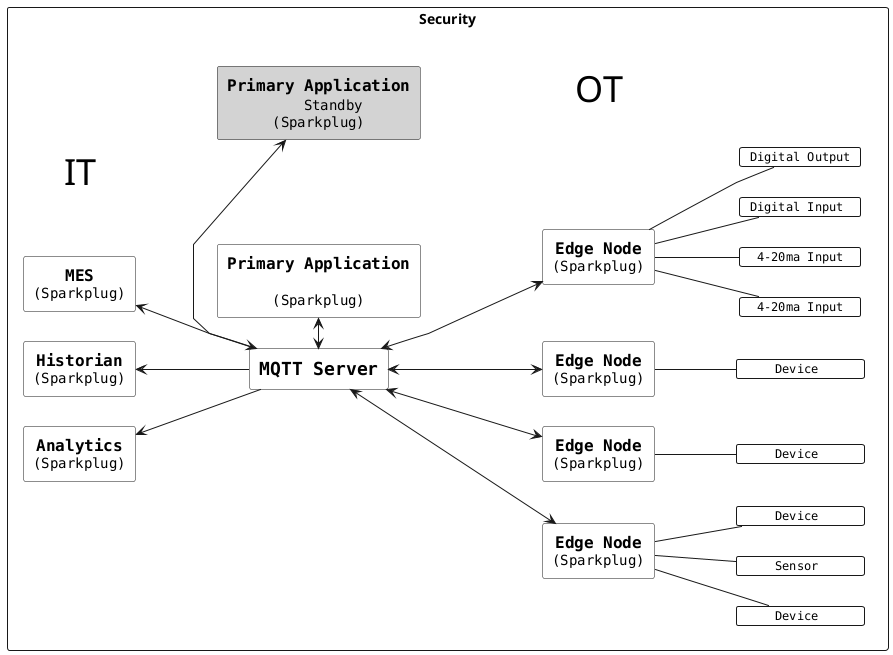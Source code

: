 @startuml
/'
 ' The "left to right direction" directive below changes how the engine renders the diagram. 
 '  
 ' Since the default layout is "top to bottom", we need to specify directions that take into account
 ' the global change in orientation. So, below, "right" means "up" and "up" means "left".
 '
 ' The order of the associations also influences the rendering order.
 '
 ' Unfortunately, the AsciiDoctor PlantUML plugin dfoes not invoke the PlantUMP pre-processor.
 ' The consequence is that we have lots of redundant markup instead of clean procedures below.
 '/
left to right direction 
hide stereotype
skinparam linetype polyline
skinparam nodesep 30
skinparam ranksep 40
skinparam defaultTextAlignment center
skinparam monochrome true

skinparam rectangle {
	BackgroundColor #white
}

skinparam rectangle<<standby>> {
	BackgroundColor #lightgrey
}

skinparam rectangle<<textBlock>> {
	BackgroundColor #white
	BorderThickness 0
	BorderColor transparent
	FontSize 36
	Shadowing false
}

skinparam rectangle<<spacer>> {
	BackgroundColor #white
	FontColor #white
	BorderThickness 0
	BorderColor transparent
	FontSize 36
	Shadowing 0.0
}


skinparam card {
	BackgroundColor #white
    FontSize 12
    BorderThickness 1
    Padding 0
}

skinparam package {
    Style rectangle
}


package "Security" {

	together {
		rectangle SCADA [
			===""Primary Application""
	    	"" ""
			""(Sparkplug)""
		]
		rectangle SCADAStandby<<standby>> [
			===""Primary Application""
	    	""Standby""
			""(Sparkplug)""
		]
		rectangle MQTTServer [
			==""MQTT Server""
		] 
	}
	
	together {
		rectangle MES [
		===""MES""
		""(Sparkplug)""
		]
		rectangle Historian [
		===""Historian""
		""(Sparkplug)""
		]
		rectangle Analytics [
		===""Analytics""
		""(Sparkplug)""
		]
	}
	
	together {
		rectangle Node1 [
		===""Edge Node""
		""(Sparkplug)""
		]
		
		card Node1Device1 [
			""    Device     ""
		]
		card Node1Sensor1 [
			""    Sensor     ""
		]
		card Node1Device2 [
			""    Device     ""
		]
	}
	
	together {
		rectangle Node2 [
		===""Edge Node""
		""(Sparkplug)""
		]	
		card Node2Device [
			""    Device     ""
		]
	}
	
	together {
		rectangle Node3 [
		===""Edge Node""
		""(Sparkplug)""
		]		
		card Node3Device [
			""    Device     ""
		]
	}
	
	together {
		rectangle Node4 [
		===""Edge Node""
		""(Sparkplug)""
		]
		card Node420maInput1 [
			"" 4-20ma Input ""
		]
		card Node420maInput2 [
			"" 4-20ma Input ""
		]
		card Node4DigitalInput [
			""Digital Input ""
		]
		card Node4DigitalOutput [
			""Digital Output""
		]
	}
	
	together {
		rectangle "OT" <<textBlock>> as OT
     	rectangle "IT" <<textBlock>> as IT
		
	 }
	
	[MQTTServer] <-left--> [SCADAStandby]
	[MQTTServer] <-right--> [SCADA]
	
	[MQTTServer] -up--> [Analytics]
	[MQTTServer] -up--> [Historian]
	[MQTTServer] -up--> [MES]
	
	[MQTTServer] <-down---> [Node1]
	[MQTTServer] <-down---> [Node2]
	[MQTTServer] <-down---> [Node3]
	[MQTTServer] <-down---> [Node4]
	
	[Node1] -down-- [Node1Device1]
	[Node1] -down-- [Node1Sensor1]
	[Node1] -down-- [Node1Device2]
	
	[Node2] -down-- [Node2Device]
	
	[Node3] -down-- [Node3Device]
	
	[Node4] -down-- [Node420maInput1]
	[Node4] -down-- [Node420maInput2]
	[Node4] -down-- [Node4DigitalInput]
	[Node4] -down-- [Node4DigitalOutput]
	
	[OT] -[hidden]up----- [IT]
}

@enduml
